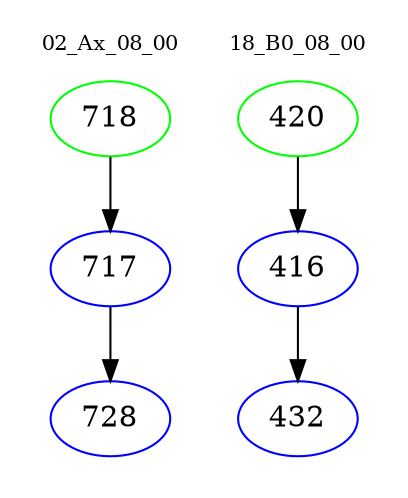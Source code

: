 digraph{
subgraph cluster_0 {
color = white
label = "02_Ax_08_00";
fontsize=10;
T0_718 [label="718", color="green"]
T0_718 -> T0_717 [color="black"]
T0_717 [label="717", color="blue"]
T0_717 -> T0_728 [color="black"]
T0_728 [label="728", color="blue"]
}
subgraph cluster_1 {
color = white
label = "18_B0_08_00";
fontsize=10;
T1_420 [label="420", color="green"]
T1_420 -> T1_416 [color="black"]
T1_416 [label="416", color="blue"]
T1_416 -> T1_432 [color="black"]
T1_432 [label="432", color="blue"]
}
}
